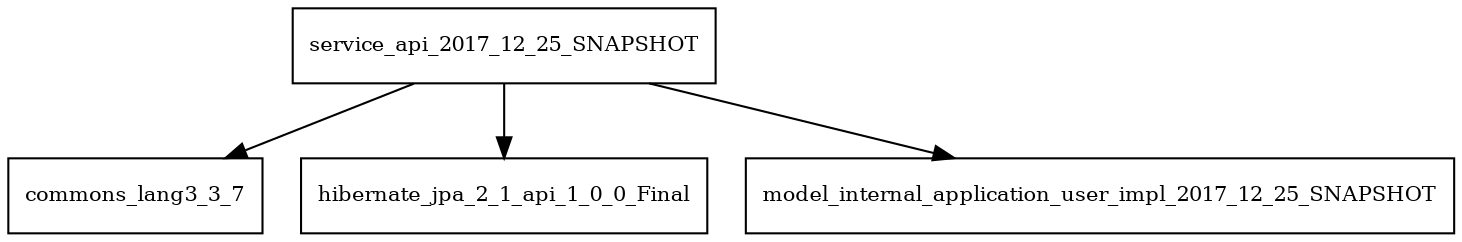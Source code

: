digraph service_api_2017_12_25_SNAPSHOT_dependencies {
  node [shape = box, fontsize=10.0];
  service_api_2017_12_25_SNAPSHOT -> commons_lang3_3_7;
  service_api_2017_12_25_SNAPSHOT -> hibernate_jpa_2_1_api_1_0_0_Final;
  service_api_2017_12_25_SNAPSHOT -> model_internal_application_user_impl_2017_12_25_SNAPSHOT;
}
